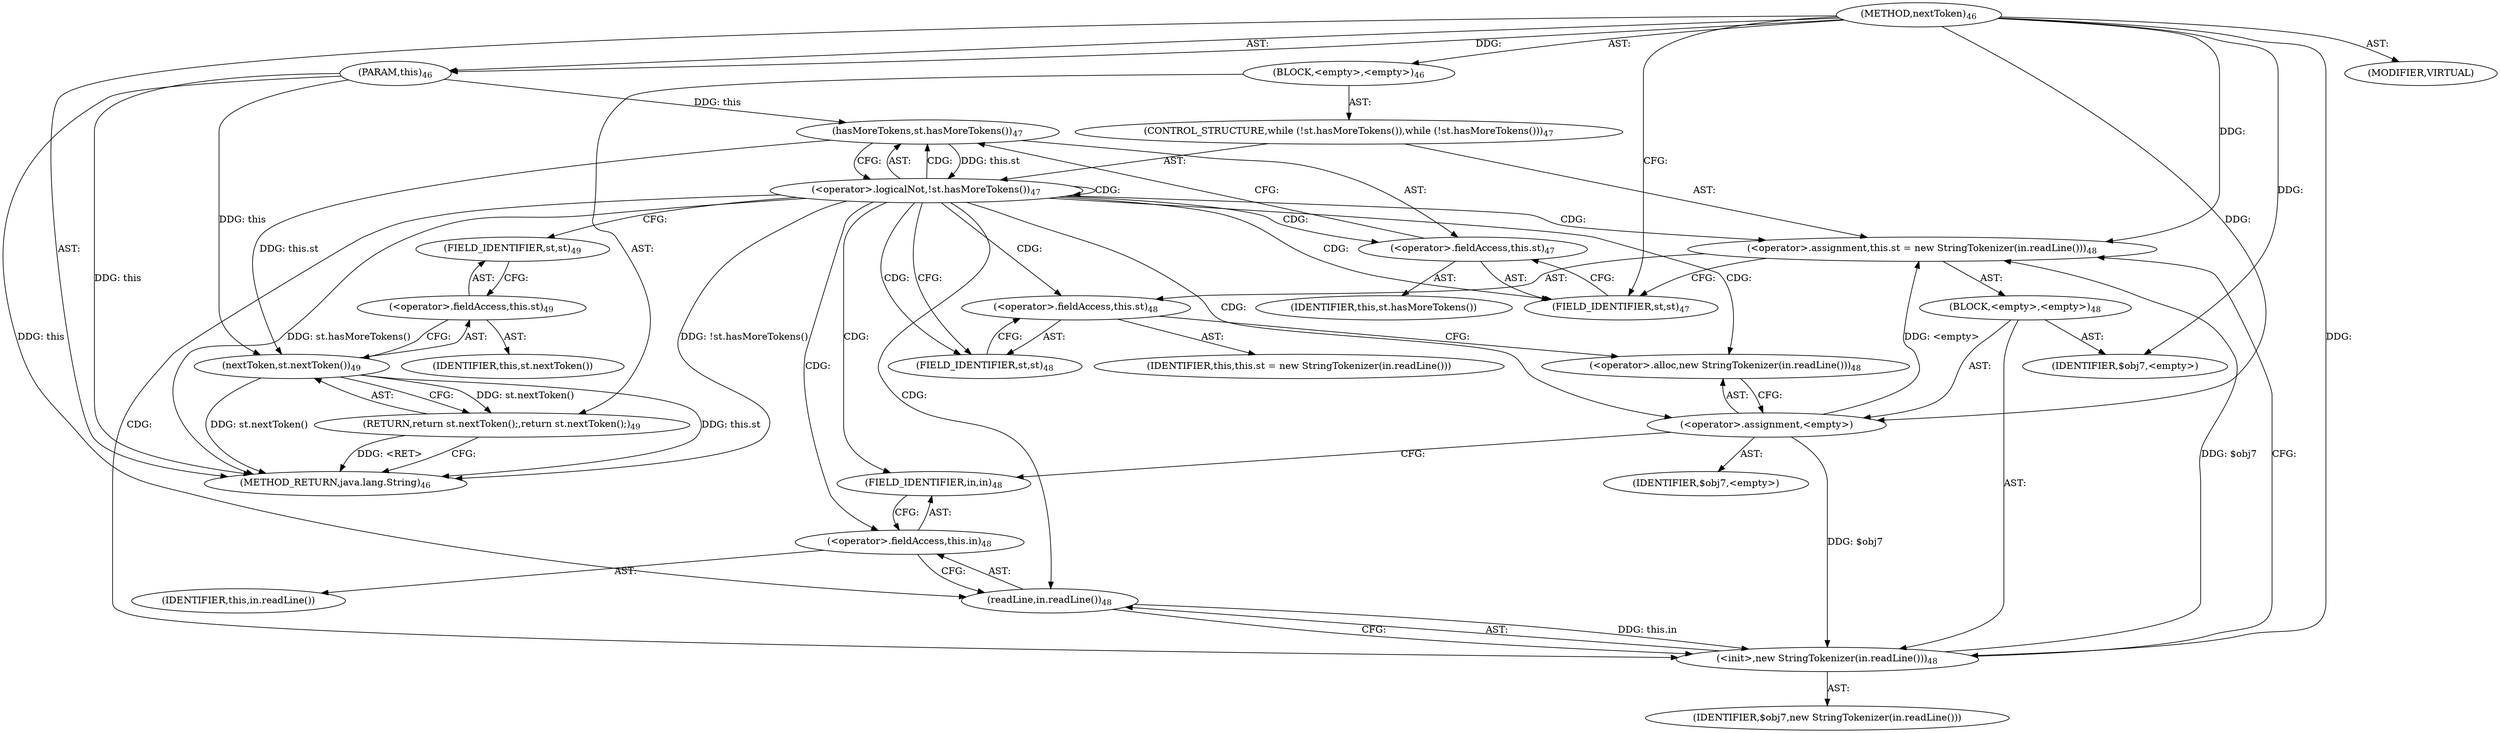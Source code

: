 digraph "nextToken" {  
"189" [label = <(METHOD,nextToken)<SUB>46</SUB>> ]
"190" [label = <(PARAM,this)<SUB>46</SUB>> ]
"191" [label = <(BLOCK,&lt;empty&gt;,&lt;empty&gt;)<SUB>46</SUB>> ]
"192" [label = <(CONTROL_STRUCTURE,while (!st.hasMoreTokens()),while (!st.hasMoreTokens()))<SUB>47</SUB>> ]
"193" [label = <(&lt;operator&gt;.logicalNot,!st.hasMoreTokens())<SUB>47</SUB>> ]
"194" [label = <(hasMoreTokens,st.hasMoreTokens())<SUB>47</SUB>> ]
"195" [label = <(&lt;operator&gt;.fieldAccess,this.st)<SUB>47</SUB>> ]
"196" [label = <(IDENTIFIER,this,st.hasMoreTokens())> ]
"197" [label = <(FIELD_IDENTIFIER,st,st)<SUB>47</SUB>> ]
"198" [label = <(&lt;operator&gt;.assignment,this.st = new StringTokenizer(in.readLine()))<SUB>48</SUB>> ]
"199" [label = <(&lt;operator&gt;.fieldAccess,this.st)<SUB>48</SUB>> ]
"200" [label = <(IDENTIFIER,this,this.st = new StringTokenizer(in.readLine()))> ]
"201" [label = <(FIELD_IDENTIFIER,st,st)<SUB>48</SUB>> ]
"202" [label = <(BLOCK,&lt;empty&gt;,&lt;empty&gt;)<SUB>48</SUB>> ]
"203" [label = <(&lt;operator&gt;.assignment,&lt;empty&gt;)> ]
"204" [label = <(IDENTIFIER,$obj7,&lt;empty&gt;)> ]
"205" [label = <(&lt;operator&gt;.alloc,new StringTokenizer(in.readLine()))<SUB>48</SUB>> ]
"206" [label = <(&lt;init&gt;,new StringTokenizer(in.readLine()))<SUB>48</SUB>> ]
"207" [label = <(IDENTIFIER,$obj7,new StringTokenizer(in.readLine()))> ]
"208" [label = <(readLine,in.readLine())<SUB>48</SUB>> ]
"209" [label = <(&lt;operator&gt;.fieldAccess,this.in)<SUB>48</SUB>> ]
"210" [label = <(IDENTIFIER,this,in.readLine())> ]
"211" [label = <(FIELD_IDENTIFIER,in,in)<SUB>48</SUB>> ]
"212" [label = <(IDENTIFIER,$obj7,&lt;empty&gt;)> ]
"213" [label = <(RETURN,return st.nextToken();,return st.nextToken();)<SUB>49</SUB>> ]
"214" [label = <(nextToken,st.nextToken())<SUB>49</SUB>> ]
"215" [label = <(&lt;operator&gt;.fieldAccess,this.st)<SUB>49</SUB>> ]
"216" [label = <(IDENTIFIER,this,st.nextToken())> ]
"217" [label = <(FIELD_IDENTIFIER,st,st)<SUB>49</SUB>> ]
"218" [label = <(MODIFIER,VIRTUAL)> ]
"219" [label = <(METHOD_RETURN,java.lang.String)<SUB>46</SUB>> ]
  "189" -> "190"  [ label = "AST: "] 
  "189" -> "191"  [ label = "AST: "] 
  "189" -> "218"  [ label = "AST: "] 
  "189" -> "219"  [ label = "AST: "] 
  "191" -> "192"  [ label = "AST: "] 
  "191" -> "213"  [ label = "AST: "] 
  "192" -> "193"  [ label = "AST: "] 
  "192" -> "198"  [ label = "AST: "] 
  "193" -> "194"  [ label = "AST: "] 
  "194" -> "195"  [ label = "AST: "] 
  "195" -> "196"  [ label = "AST: "] 
  "195" -> "197"  [ label = "AST: "] 
  "198" -> "199"  [ label = "AST: "] 
  "198" -> "202"  [ label = "AST: "] 
  "199" -> "200"  [ label = "AST: "] 
  "199" -> "201"  [ label = "AST: "] 
  "202" -> "203"  [ label = "AST: "] 
  "202" -> "206"  [ label = "AST: "] 
  "202" -> "212"  [ label = "AST: "] 
  "203" -> "204"  [ label = "AST: "] 
  "203" -> "205"  [ label = "AST: "] 
  "206" -> "207"  [ label = "AST: "] 
  "206" -> "208"  [ label = "AST: "] 
  "208" -> "209"  [ label = "AST: "] 
  "209" -> "210"  [ label = "AST: "] 
  "209" -> "211"  [ label = "AST: "] 
  "213" -> "214"  [ label = "AST: "] 
  "214" -> "215"  [ label = "AST: "] 
  "215" -> "216"  [ label = "AST: "] 
  "215" -> "217"  [ label = "AST: "] 
  "213" -> "219"  [ label = "CFG: "] 
  "193" -> "201"  [ label = "CFG: "] 
  "193" -> "217"  [ label = "CFG: "] 
  "198" -> "197"  [ label = "CFG: "] 
  "214" -> "213"  [ label = "CFG: "] 
  "194" -> "193"  [ label = "CFG: "] 
  "199" -> "205"  [ label = "CFG: "] 
  "215" -> "214"  [ label = "CFG: "] 
  "195" -> "194"  [ label = "CFG: "] 
  "201" -> "199"  [ label = "CFG: "] 
  "203" -> "211"  [ label = "CFG: "] 
  "206" -> "198"  [ label = "CFG: "] 
  "217" -> "215"  [ label = "CFG: "] 
  "197" -> "195"  [ label = "CFG: "] 
  "205" -> "203"  [ label = "CFG: "] 
  "208" -> "206"  [ label = "CFG: "] 
  "209" -> "208"  [ label = "CFG: "] 
  "211" -> "209"  [ label = "CFG: "] 
  "189" -> "197"  [ label = "CFG: "] 
  "213" -> "219"  [ label = "DDG: &lt;RET&gt;"] 
  "190" -> "219"  [ label = "DDG: this"] 
  "193" -> "219"  [ label = "DDG: st.hasMoreTokens()"] 
  "193" -> "219"  [ label = "DDG: !st.hasMoreTokens()"] 
  "214" -> "219"  [ label = "DDG: this.st"] 
  "214" -> "219"  [ label = "DDG: st.nextToken()"] 
  "189" -> "190"  [ label = "DDG: "] 
  "214" -> "213"  [ label = "DDG: st.nextToken()"] 
  "203" -> "198"  [ label = "DDG: &lt;empty&gt;"] 
  "206" -> "198"  [ label = "DDG: $obj7"] 
  "189" -> "198"  [ label = "DDG: "] 
  "194" -> "193"  [ label = "DDG: this.st"] 
  "190" -> "214"  [ label = "DDG: this"] 
  "194" -> "214"  [ label = "DDG: this.st"] 
  "190" -> "194"  [ label = "DDG: this"] 
  "189" -> "203"  [ label = "DDG: "] 
  "189" -> "212"  [ label = "DDG: "] 
  "203" -> "206"  [ label = "DDG: $obj7"] 
  "189" -> "206"  [ label = "DDG: "] 
  "208" -> "206"  [ label = "DDG: this.in"] 
  "190" -> "208"  [ label = "DDG: this"] 
  "193" -> "206"  [ label = "CDG: "] 
  "193" -> "208"  [ label = "CDG: "] 
  "193" -> "201"  [ label = "CDG: "] 
  "193" -> "193"  [ label = "CDG: "] 
  "193" -> "195"  [ label = "CDG: "] 
  "193" -> "194"  [ label = "CDG: "] 
  "193" -> "209"  [ label = "CDG: "] 
  "193" -> "203"  [ label = "CDG: "] 
  "193" -> "211"  [ label = "CDG: "] 
  "193" -> "197"  [ label = "CDG: "] 
  "193" -> "198"  [ label = "CDG: "] 
  "193" -> "205"  [ label = "CDG: "] 
  "193" -> "199"  [ label = "CDG: "] 
}

